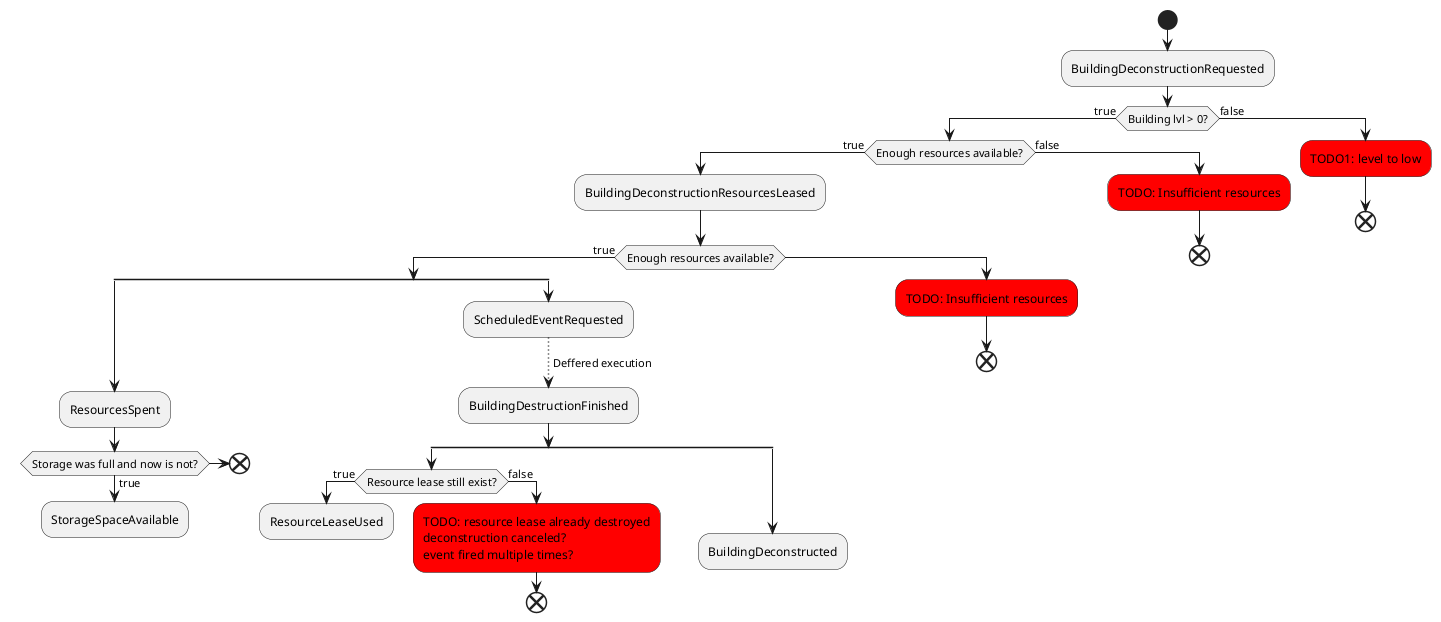 @startuml

start

:BuildingDeconstructionRequested;
if (Building lvl > 0?) then (true)
    if (Enough resources available?) then (true)
        :BuildingDeconstructionResourcesLeased;
        if (Enough resources available?) then (true)
        split
            :ResourcesSpent;
            if(Storage was full and now is not?) then (true)
                :StorageSpaceAvailable;
                detach
            else
                end
            endif
        split again
            :ScheduledEventRequested;
            -[dotted]-> Deffered execution;
            :BuildingDestructionFinished;
            split
                if (Resource lease still exist?) then (true)
                    :ResourceLeaseUsed;
                    detach
                else (false)
                    #red:TODO: resource lease already destroyed
                    deconstruction canceled?
                    event fired multiple times?;
                    end
                endif
            split again
                :BuildingDeconstructed;
                detach
            end split
        end split
        else
            #red:TODO: Insufficient resources;
            end
        endif
    else (false)
        #red:TODO: Insufficient resources;
        end
    endif
else (false)
    #red:TODO1: level to low;
    end
endif

@enduml